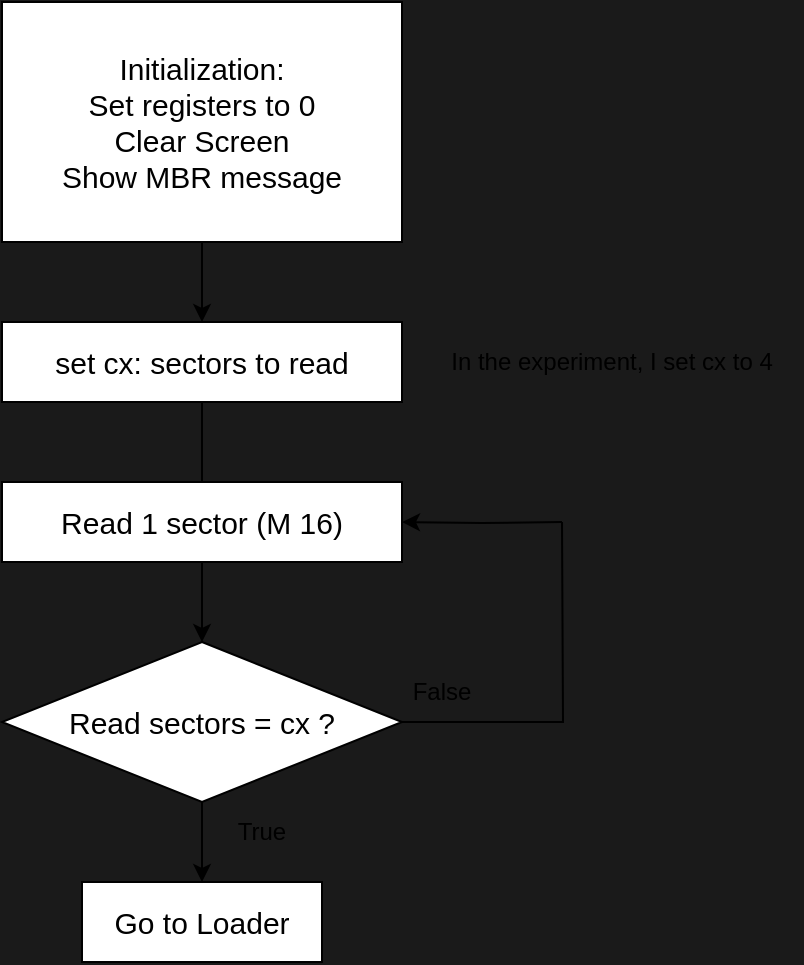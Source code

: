 <mxfile version="24.5.3" type="device">
  <diagram name="Page-1" id="GkkEOL98C8HZ3wowHvGj">
    <mxGraphModel dx="969" dy="694" grid="1" gridSize="10" guides="1" tooltips="1" connect="1" arrows="1" fold="1" page="1" pageScale="1" pageWidth="850" pageHeight="1100" background="#1A1A1A" math="0" shadow="0">
      <root>
        <mxCell id="0" />
        <mxCell id="1" parent="0" />
        <mxCell id="mxII4eqioMXQVbiZ0eOf-2" value="" style="edgeStyle=orthogonalEdgeStyle;rounded=0;orthogonalLoop=1;jettySize=auto;html=1;" edge="1" parent="1" source="Q-QAuIf6XU0c7qWIejgf-1" target="mxII4eqioMXQVbiZ0eOf-1">
          <mxGeometry relative="1" as="geometry" />
        </mxCell>
        <mxCell id="Q-QAuIf6XU0c7qWIejgf-1" value="Initialization:&lt;div&gt;Set registers to 0&lt;br&gt;&lt;div&gt;Clear Screen&lt;/div&gt;&lt;div&gt;Show MBR message&lt;/div&gt;&lt;/div&gt;" style="rounded=0;whiteSpace=wrap;html=1;fontSize=15;align=center;" parent="1" vertex="1">
          <mxGeometry x="320" y="40" width="200" height="120" as="geometry" />
        </mxCell>
        <mxCell id="mxII4eqioMXQVbiZ0eOf-4" value="" style="edgeStyle=orthogonalEdgeStyle;rounded=0;orthogonalLoop=1;jettySize=auto;html=1;" edge="1" parent="1" source="mxII4eqioMXQVbiZ0eOf-1" target="mxII4eqioMXQVbiZ0eOf-3">
          <mxGeometry relative="1" as="geometry" />
        </mxCell>
        <mxCell id="mxII4eqioMXQVbiZ0eOf-1" value="set cx: sectors to read" style="whiteSpace=wrap;html=1;fontSize=15;rounded=0;" vertex="1" parent="1">
          <mxGeometry x="320" y="200" width="200" height="40" as="geometry" />
        </mxCell>
        <mxCell id="mxII4eqioMXQVbiZ0eOf-14" style="edgeStyle=orthogonalEdgeStyle;rounded=0;orthogonalLoop=1;jettySize=auto;html=1;exitX=1;exitY=0.5;exitDx=0;exitDy=0;endArrow=none;endFill=0;" edge="1" parent="1" source="mxII4eqioMXQVbiZ0eOf-3">
          <mxGeometry relative="1" as="geometry">
            <mxPoint x="600" y="300" as="targetPoint" />
          </mxGeometry>
        </mxCell>
        <mxCell id="mxII4eqioMXQVbiZ0eOf-16" value="" style="edgeStyle=orthogonalEdgeStyle;rounded=0;orthogonalLoop=1;jettySize=auto;html=1;" edge="1" parent="1" source="mxII4eqioMXQVbiZ0eOf-3" target="mxII4eqioMXQVbiZ0eOf-15">
          <mxGeometry relative="1" as="geometry" />
        </mxCell>
        <mxCell id="mxII4eqioMXQVbiZ0eOf-3" value="Read sectors = cx ?" style="rhombus;whiteSpace=wrap;html=1;fontSize=15;rounded=0;" vertex="1" parent="1">
          <mxGeometry x="320" y="360" width="200" height="80" as="geometry" />
        </mxCell>
        <mxCell id="mxII4eqioMXQVbiZ0eOf-5" value="Read 1 sector (M 16)" style="whiteSpace=wrap;html=1;fontSize=15;rounded=0;" vertex="1" parent="1">
          <mxGeometry x="320" y="280" width="200" height="40" as="geometry" />
        </mxCell>
        <mxCell id="mxII4eqioMXQVbiZ0eOf-13" value="" style="edgeStyle=orthogonalEdgeStyle;rounded=0;orthogonalLoop=1;jettySize=auto;html=1;" edge="1" parent="1" target="mxII4eqioMXQVbiZ0eOf-5">
          <mxGeometry relative="1" as="geometry">
            <mxPoint x="600" y="300" as="sourcePoint" />
          </mxGeometry>
        </mxCell>
        <mxCell id="mxII4eqioMXQVbiZ0eOf-15" value="Go to Loader" style="whiteSpace=wrap;html=1;fontSize=15;rounded=0;" vertex="1" parent="1">
          <mxGeometry x="360" y="480" width="120" height="40" as="geometry" />
        </mxCell>
        <mxCell id="mxII4eqioMXQVbiZ0eOf-17" value="False" style="text;html=1;align=center;verticalAlign=middle;whiteSpace=wrap;rounded=0;" vertex="1" parent="1">
          <mxGeometry x="510" y="370" width="60" height="30" as="geometry" />
        </mxCell>
        <mxCell id="mxII4eqioMXQVbiZ0eOf-19" value="True" style="text;html=1;align=center;verticalAlign=middle;whiteSpace=wrap;rounded=0;" vertex="1" parent="1">
          <mxGeometry x="420" y="440" width="60" height="30" as="geometry" />
        </mxCell>
        <mxCell id="mxII4eqioMXQVbiZ0eOf-20" value="In the experiment, I set cx to 4" style="text;html=1;align=center;verticalAlign=middle;whiteSpace=wrap;rounded=0;" vertex="1" parent="1">
          <mxGeometry x="530" y="205" width="190" height="30" as="geometry" />
        </mxCell>
      </root>
    </mxGraphModel>
  </diagram>
</mxfile>
